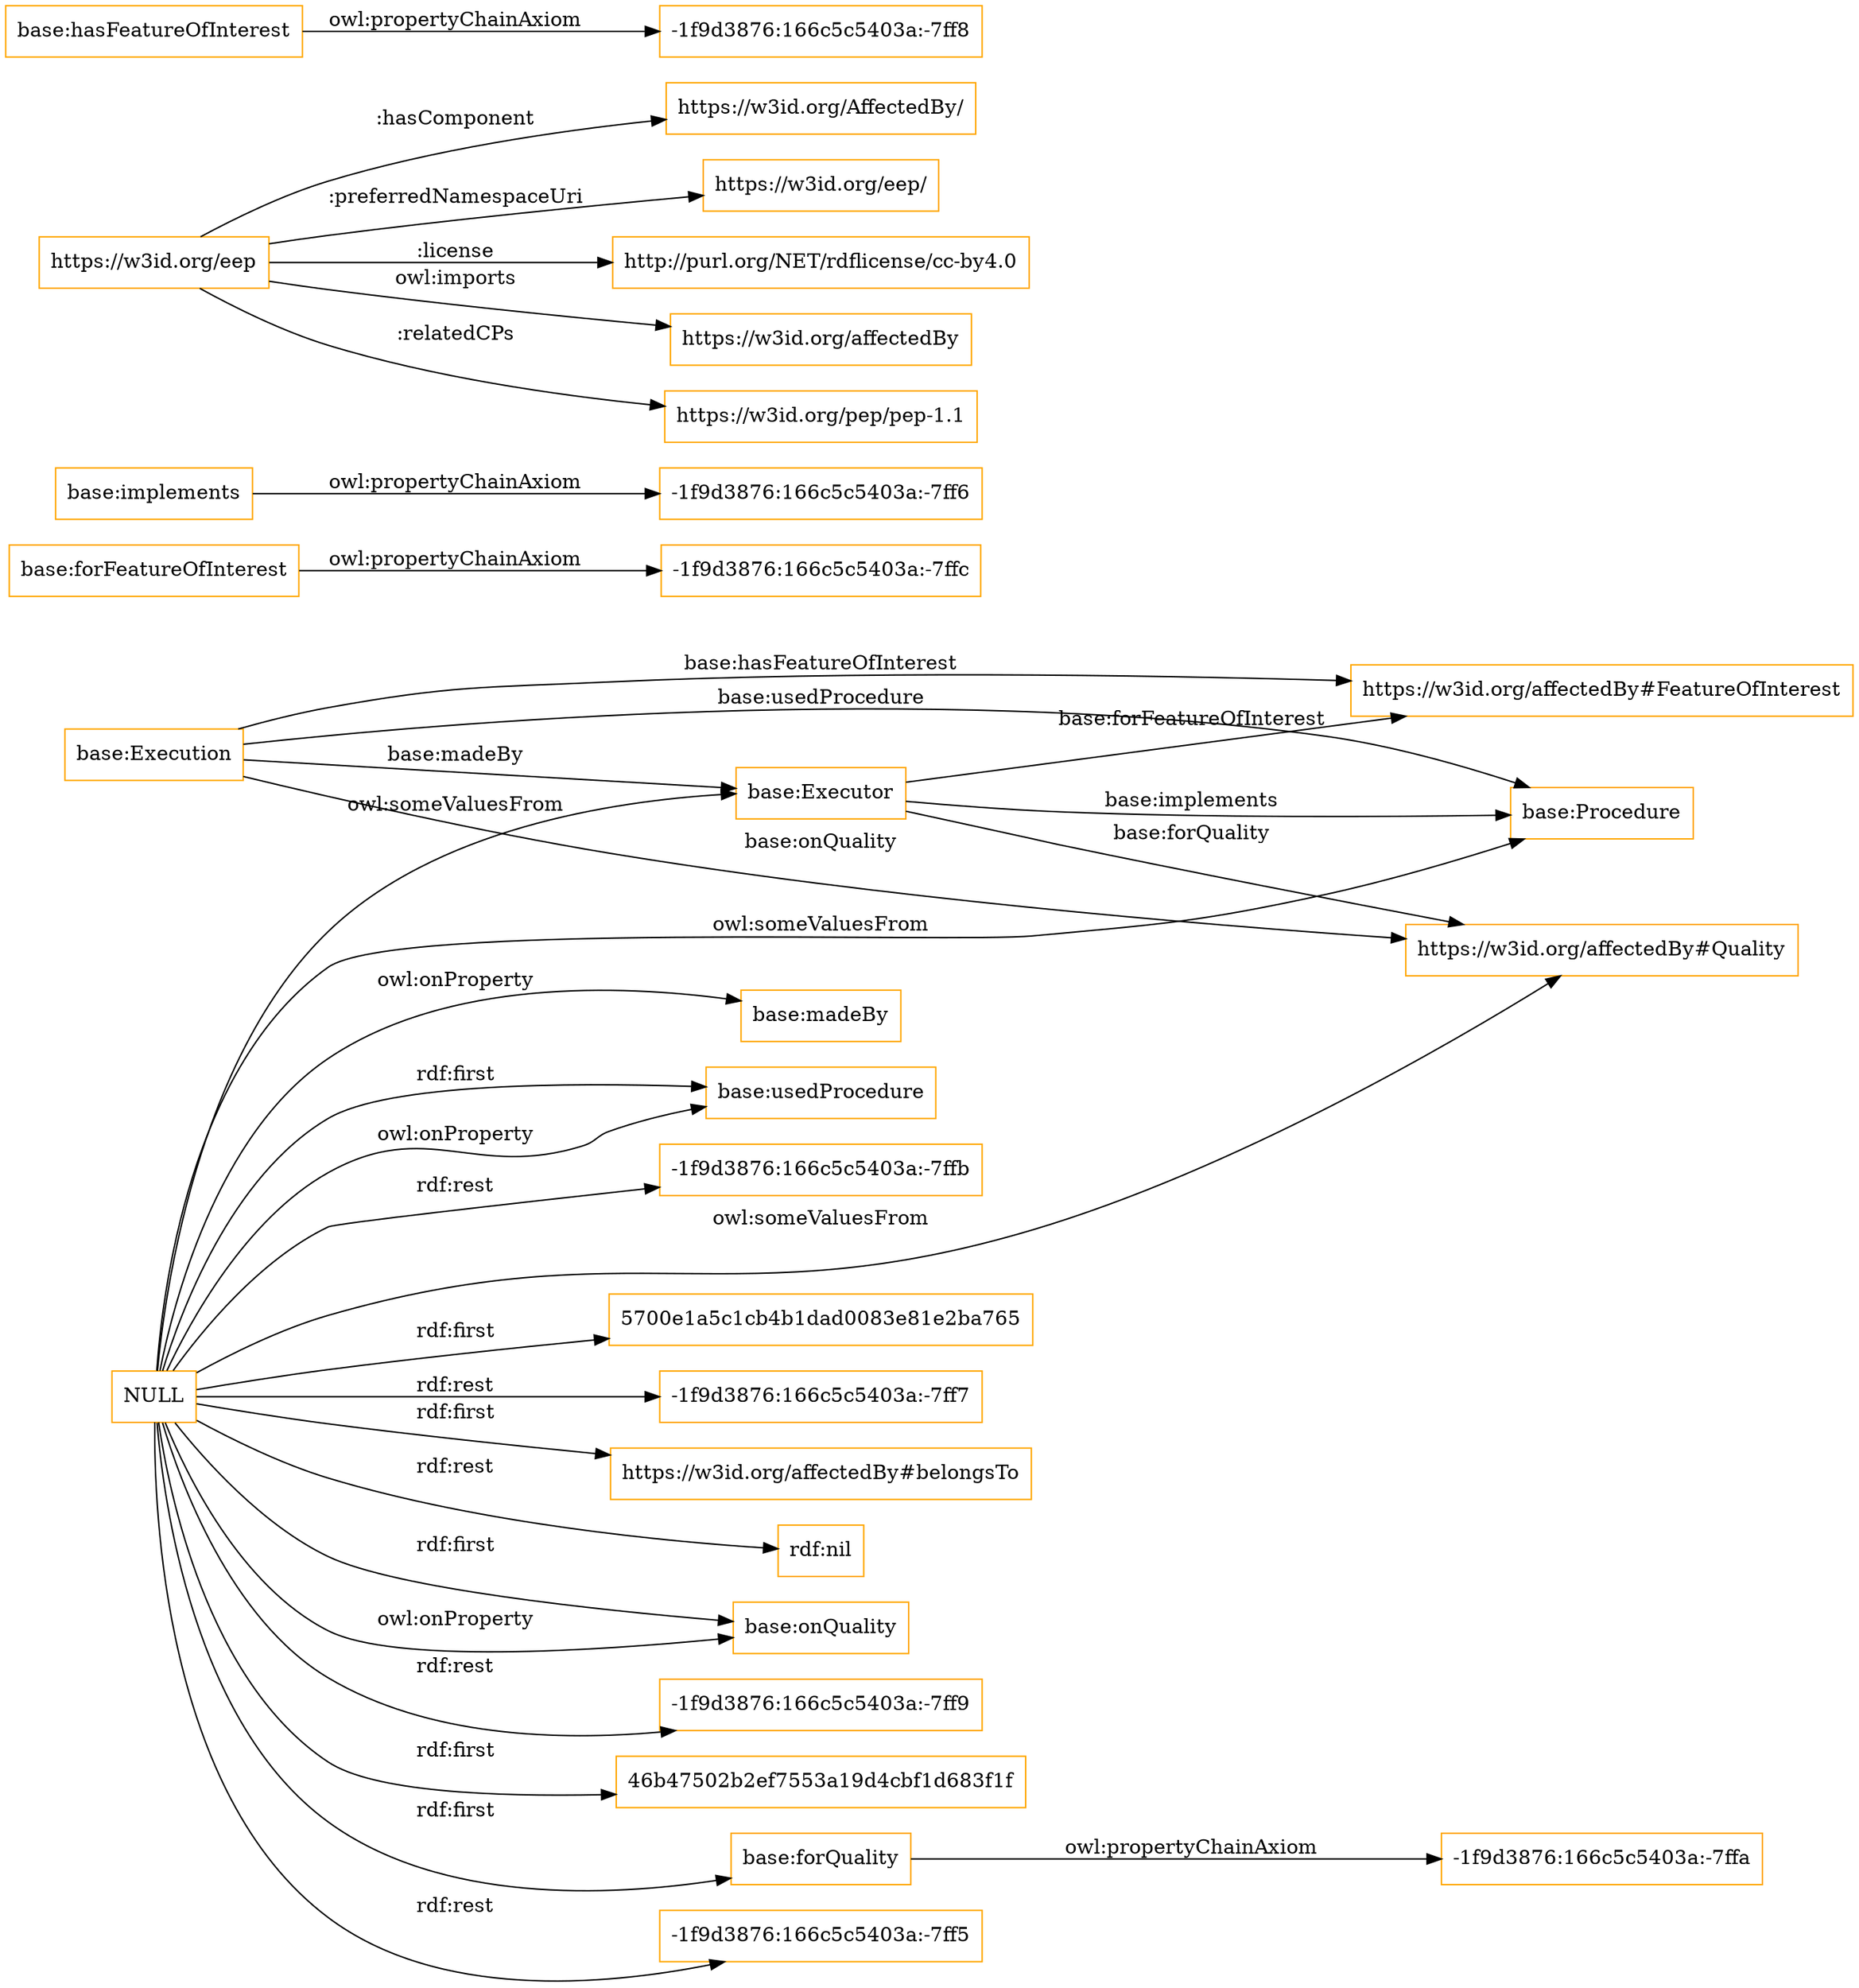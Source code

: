 digraph ar2dtool_diagram { 
rankdir=LR;
size="1501"
node [shape = rectangle, color="orange"]; "base:Procedure" "base:Executor" "base:Execution" "https://w3id.org/affectedBy#Quality" "https://w3id.org/affectedBy#FeatureOfInterest" ; /*classes style*/
	"base:forFeatureOfInterest" -> "-1f9d3876:166c5c5403a:-7ffc" [ label = "owl:propertyChainAxiom" ];
	"base:implements" -> "-1f9d3876:166c5c5403a:-7ff6" [ label = "owl:propertyChainAxiom" ];
	"base:forQuality" -> "-1f9d3876:166c5c5403a:-7ffa" [ label = "owl:propertyChainAxiom" ];
	"https://w3id.org/eep" -> "https://w3id.org/AffectedBy/" [ label = ":hasComponent" ];
	"https://w3id.org/eep" -> "https://w3id.org/eep/" [ label = ":preferredNamespaceUri" ];
	"https://w3id.org/eep" -> "http://purl.org/NET/rdflicense/cc-by4.0" [ label = ":license" ];
	"https://w3id.org/eep" -> "https://w3id.org/affectedBy" [ label = "owl:imports" ];
	"https://w3id.org/eep" -> "https://w3id.org/pep/pep-1.1" [ label = ":relatedCPs" ];
	"base:hasFeatureOfInterest" -> "-1f9d3876:166c5c5403a:-7ff8" [ label = "owl:propertyChainAxiom" ];
	"NULL" -> "https://w3id.org/affectedBy#Quality" [ label = "owl:someValuesFrom" ];
	"NULL" -> "-1f9d3876:166c5c5403a:-7ff5" [ label = "rdf:rest" ];
	"NULL" -> "base:madeBy" [ label = "owl:onProperty" ];
	"NULL" -> "base:Procedure" [ label = "owl:someValuesFrom" ];
	"NULL" -> "base:usedProcedure" [ label = "rdf:first" ];
	"NULL" -> "-1f9d3876:166c5c5403a:-7ffb" [ label = "rdf:rest" ];
	"NULL" -> "5700e1a5c1cb4b1dad0083e81e2ba765" [ label = "rdf:first" ];
	"NULL" -> "-1f9d3876:166c5c5403a:-7ff7" [ label = "rdf:rest" ];
	"NULL" -> "https://w3id.org/affectedBy#belongsTo" [ label = "rdf:first" ];
	"NULL" -> "rdf:nil" [ label = "rdf:rest" ];
	"NULL" -> "base:Executor" [ label = "owl:someValuesFrom" ];
	"NULL" -> "base:usedProcedure" [ label = "owl:onProperty" ];
	"NULL" -> "base:onQuality" [ label = "owl:onProperty" ];
	"NULL" -> "base:forQuality" [ label = "rdf:first" ];
	"NULL" -> "-1f9d3876:166c5c5403a:-7ff9" [ label = "rdf:rest" ];
	"NULL" -> "46b47502b2ef7553a19d4cbf1d683f1f" [ label = "rdf:first" ];
	"NULL" -> "base:onQuality" [ label = "rdf:first" ];
	"base:Executor" -> "https://w3id.org/affectedBy#FeatureOfInterest" [ label = "base:forFeatureOfInterest" ];
	"base:Executor" -> "base:Procedure" [ label = "base:implements" ];
	"base:Execution" -> "https://w3id.org/affectedBy#Quality" [ label = "base:onQuality" ];
	"base:Execution" -> "base:Executor" [ label = "base:madeBy" ];
	"base:Executor" -> "https://w3id.org/affectedBy#Quality" [ label = "base:forQuality" ];
	"base:Execution" -> "base:Procedure" [ label = "base:usedProcedure" ];
	"base:Execution" -> "https://w3id.org/affectedBy#FeatureOfInterest" [ label = "base:hasFeatureOfInterest" ];

}
